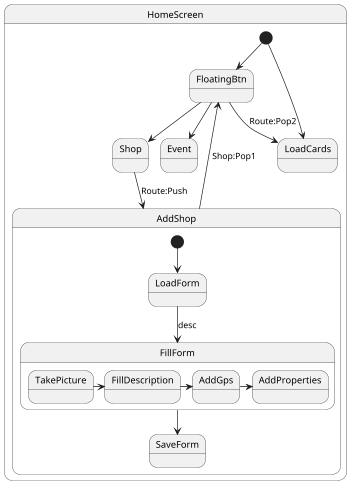 @startuml
scale 350 width


state HomeScreen {
  
  [*] --> FloatingBtn
  [*] --> LoadCards
  FloatingBtn-->Shop
  FloatingBtn-->Event
  Shop --> AddShop : Route:Push
  AddShop --> FloatingBtn: Shop:Pop1
  FloatingBtn -->LoadCards: Route:Pop2
  
}

state AddShop {
  [*] --> LoadForm
  LoadForm --> FillForm : desc
  FillForm --> SaveForm
  
   state FillForm {
	 TakePicture->FillDescription
   FillDescription->AddGps
   AddGps->AddProperties

  }
  
}

@enduml